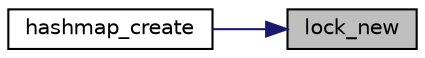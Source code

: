 digraph "lock_new"
{
 // LATEX_PDF_SIZE
  edge [fontname="Helvetica",fontsize="10",labelfontname="Helvetica",labelfontsize="10"];
  node [fontname="Helvetica",fontsize="10",shape=record];
  rankdir="RL";
  Node1 [label="lock_new",height=0.2,width=0.4,color="black", fillcolor="grey75", style="filled", fontcolor="black",tooltip="Initializes a lock struct."];
  Node1 -> Node2 [dir="back",color="midnightblue",fontsize="10",style="solid",fontname="Helvetica"];
  Node2 [label="hashmap_create",height=0.2,width=0.4,color="black", fillcolor="white", style="filled",URL="$hm_8c.html#a4daf13745d2c7e59baf9124b0cd98d46",tooltip="Initialize a hashmap."];
}
